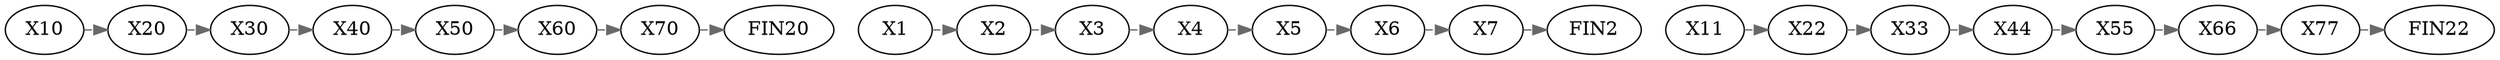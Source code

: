 digraph G {layout=dot
labelloc = "t"edge [weight=1000 style=dashed color=dimgrey]
rank=same {X10->X20->X30->X40->X50->X60->X70->"FIN20"
}rank=same {X1->X2->X3->X4->X5->X6->X7->"FIN2"
}rank=same {X11->X22->X33->X44->X55->X66->X77->"FIN22"
}}